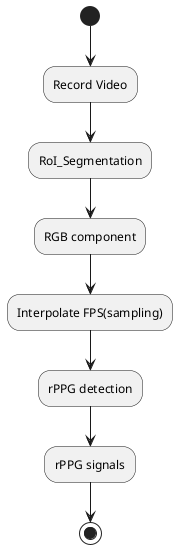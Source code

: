 @startuml

(*) --> "Record Video"
--> "RoI_Segmentation"
--> "RGB component"
--> "Interpolate FPS(sampling)"
--> "rPPG detection"
--> "rPPG signals"
--> (*)
@enduml